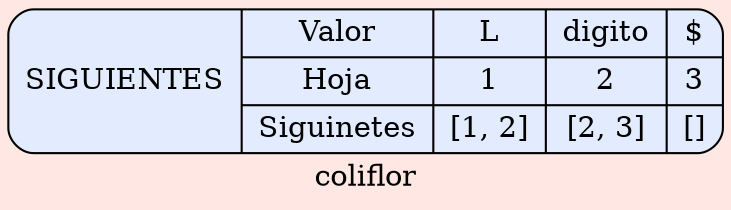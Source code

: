 digraph structs { 
  bgcolor = "#FFE8E3"   
 node [shape=Mrecord fillcolor="#E3EBFF" style =filled];
label ="coliflor"
struct1 [label="SIGUIENTES| { Valor | Hoja| Siguinetes } | 
{ L| 1 | [1, 2]}|
{ digito| 2 | [2, 3]}|
{ $| 3 | []}
"];
 }